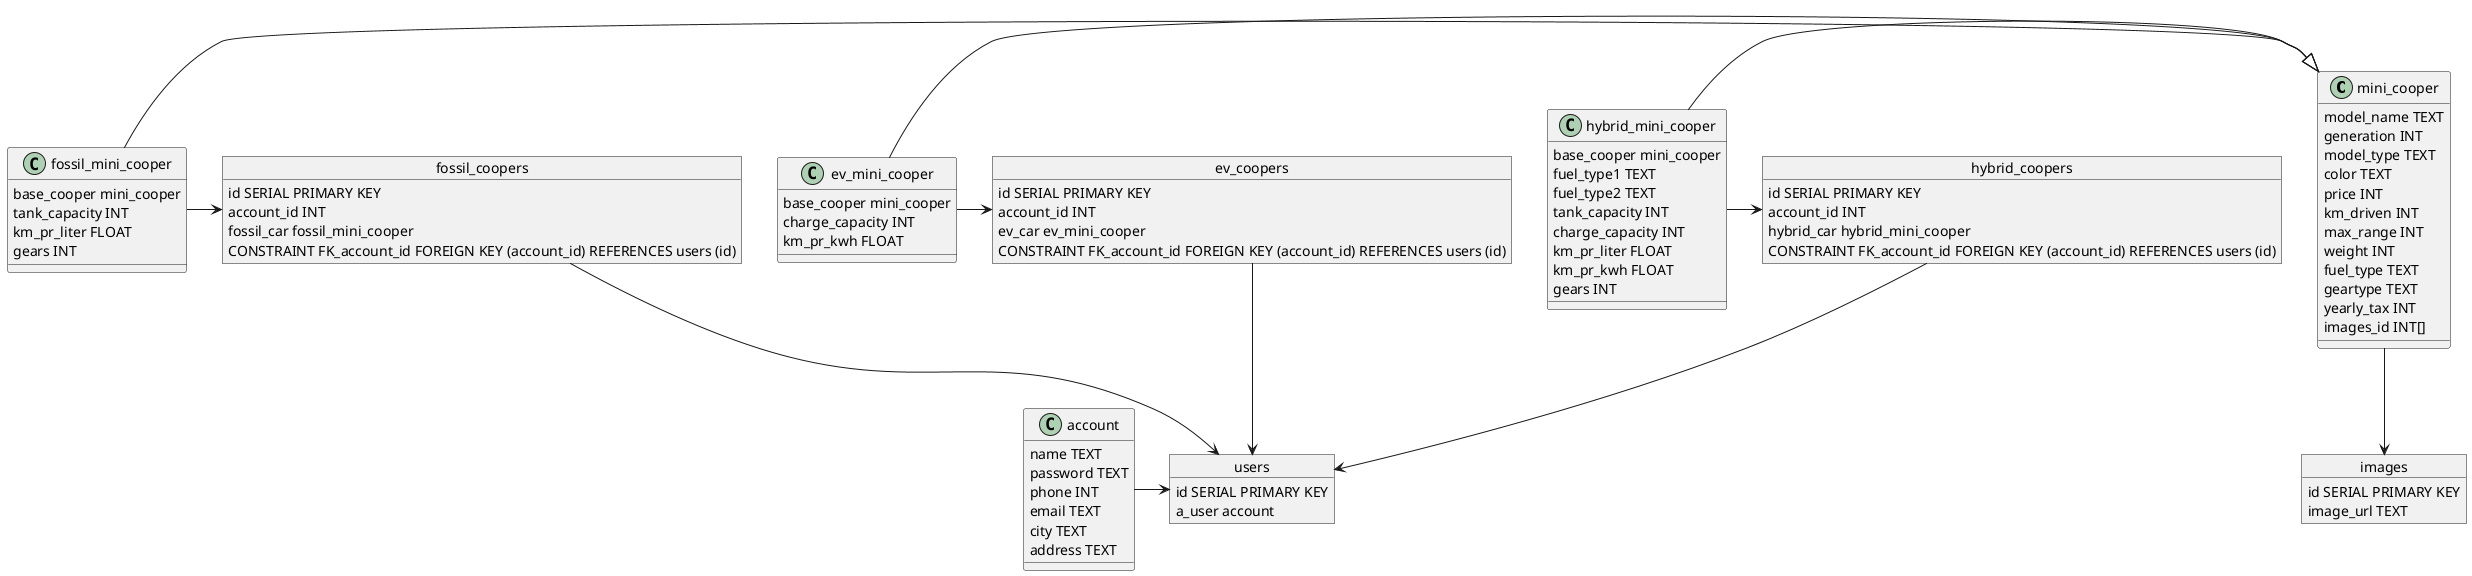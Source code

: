 ﻿@startuml
'https://plantuml.com/sequence-diagram
class mini_cooper {
    model_name TEXT
    generation INT
    model_type TEXT
    color TEXT
    price INT
    km_driven INT
    max_range INT
    weight INT
    fuel_type TEXT
    geartype TEXT
    yearly_tax INT
    images_id INT[]
}

class account {
    name TEXT
    password TEXT
    phone INT
    email TEXT
    city TEXT
    address TEXT
}

class ev_mini_cooper{
    base_cooper mini_cooper
    charge_capacity INT
    km_pr_kwh FLOAT
}

class fossil_mini_cooper {
    base_cooper mini_cooper
    tank_capacity INT
    km_pr_liter FLOAT
    gears INT
}

class hybrid_mini_cooper {
    base_cooper mini_cooper
    fuel_type1 TEXT
    fuel_type2 TEXT
    tank_capacity INT
    charge_capacity INT
    km_pr_liter FLOAT
    km_pr_kwh FLOAT
    gears INT
}

object hybrid_coopers{
    id SERIAL PRIMARY KEY
    account_id INT
    hybrid_car hybrid_mini_cooper
    CONSTRAINT FK_account_id FOREIGN KEY (account_id) REFERENCES users (id)
}

object images {
    id SERIAL PRIMARY KEY    
    image_url TEXT
}

object ev_coopers{
    id SERIAL PRIMARY KEY
    account_id INT
    ev_car ev_mini_cooper
    CONSTRAINT FK_account_id FOREIGN KEY (account_id) REFERENCES users (id)
}

object fossil_coopers {
    id SERIAL PRIMARY KEY
    account_id INT
    fossil_car fossil_mini_cooper
    CONSTRAINT FK_account_id FOREIGN KEY (account_id) REFERENCES users (id)
}

object users{
    id SERIAL PRIMARY KEY
    a_user account
}

mini_cooper --> images

fossil_mini_cooper -|> mini_cooper
fossil_mini_cooper -> fossil_coopers

ev_mini_cooper -|> mini_cooper
ev_mini_cooper -> ev_coopers

hybrid_mini_cooper -|> mini_cooper
hybrid_mini_cooper -> hybrid_coopers

hybrid_coopers --> users
ev_coopers --> users
fossil_coopers --> users
account -> users

@enduml